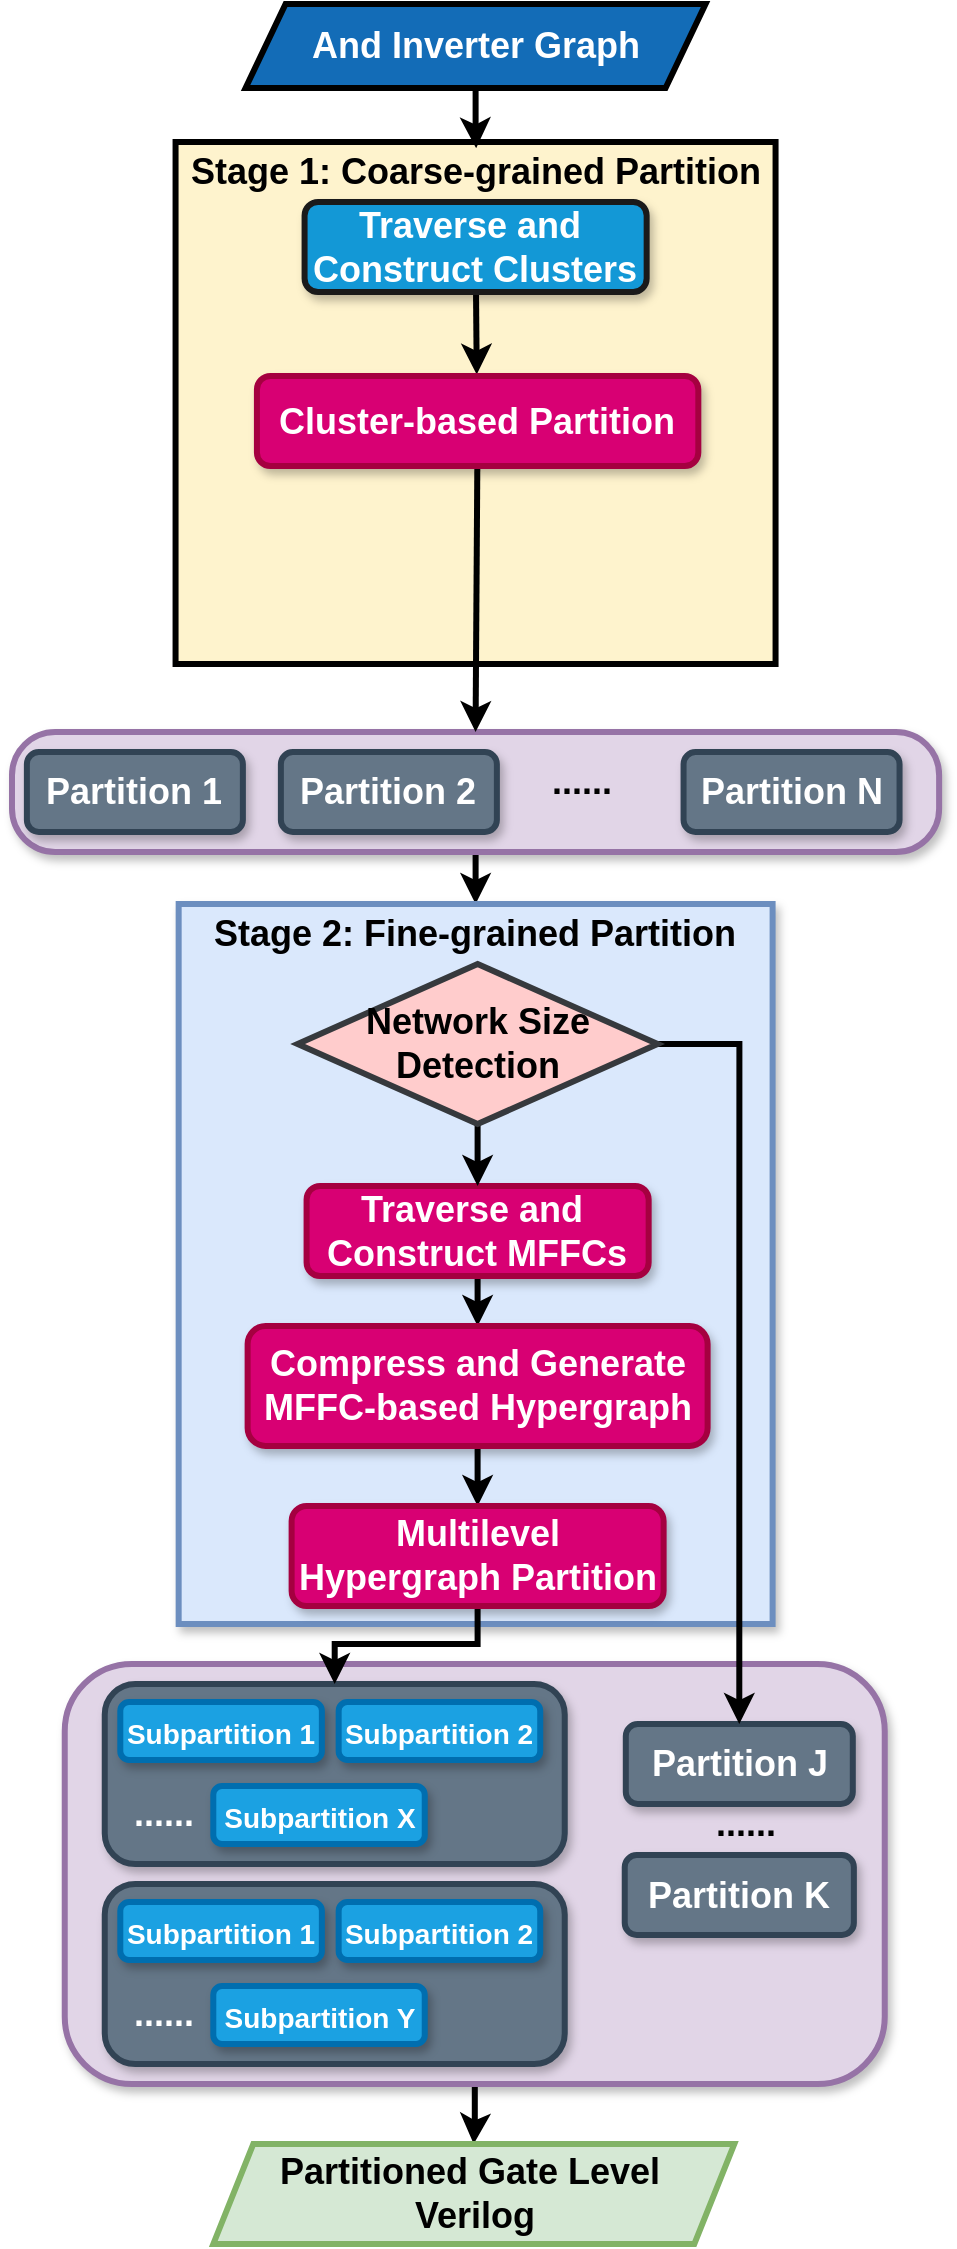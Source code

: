 <mxfile version="25.0.3">
  <diagram name="第 1 页" id="j_07Ym5FIF2X4ZPxHcAr">
    <mxGraphModel dx="1336" dy="1566" grid="1" gridSize="10" guides="1" tooltips="1" connect="0" arrows="1" fold="1" page="1" pageScale="1" pageWidth="530" pageHeight="1130" math="0" shadow="0">
      <root>
        <mxCell id="0" />
        <mxCell id="1" parent="0" />
        <mxCell id="IHA92KQq_NijXk_jOCyx-48" style="edgeStyle=orthogonalEdgeStyle;rounded=0;orthogonalLoop=1;jettySize=auto;html=1;strokeWidth=3;" parent="1" source="IHA92KQq_NijXk_jOCyx-46" target="BfRxkR6zQDN4HbglDn2J-5" edge="1">
          <mxGeometry relative="1" as="geometry" />
        </mxCell>
        <mxCell id="IHA92KQq_NijXk_jOCyx-46" value="" style="rounded=1;whiteSpace=wrap;html=1;shadow=1;strokeWidth=3;fillColor=#e1d5e7;strokeColor=#9673a6;fontSize=18;arcSize=16;" parent="1" vertex="1">
          <mxGeometry x="-470.63" y="-296" width="410" height="210" as="geometry" />
        </mxCell>
        <mxCell id="RKz9n2dJhe-HLLSOtMHz-72" style="edgeStyle=orthogonalEdgeStyle;rounded=0;orthogonalLoop=1;jettySize=auto;html=1;entryX=0.5;entryY=0;entryDx=0;entryDy=0;fontStyle=1;fontSize=15;strokeWidth=3;" parent="1" edge="1">
          <mxGeometry relative="1" as="geometry">
            <mxPoint x="-259.793" y="514" as="sourcePoint" />
          </mxGeometry>
        </mxCell>
        <mxCell id="IHA92KQq_NijXk_jOCyx-16" style="edgeStyle=orthogonalEdgeStyle;rounded=0;orthogonalLoop=1;jettySize=auto;html=1;entryX=0.5;entryY=0;entryDx=0;entryDy=0;strokeWidth=3;" parent="1" source="7EjFisQ0ylx8nIiFaVZQ-102" target="xWjIhd71VnCCE1YYqo9q-8" edge="1">
          <mxGeometry relative="1" as="geometry" />
        </mxCell>
        <mxCell id="7EjFisQ0ylx8nIiFaVZQ-102" value="" style="rounded=1;whiteSpace=wrap;html=1;shadow=1;strokeWidth=3;fillColor=#e1d5e7;strokeColor=#9673a6;fontSize=18;arcSize=36;" parent="1" vertex="1">
          <mxGeometry x="-497.0" y="-762" width="463.56" height="60" as="geometry" />
        </mxCell>
        <mxCell id="7EjFisQ0ylx8nIiFaVZQ-103" value="&lt;font face=&quot;Helvetica&quot; style=&quot;font-size: 18px;&quot;&gt;Partition 1&lt;/font&gt;" style="rounded=1;whiteSpace=wrap;html=1;fillColor=#647687;strokeColor=#314354;fontStyle=1;fontSize=18;strokeWidth=3;shadow=1;fontColor=#ffffff;" parent="1" vertex="1">
          <mxGeometry x="-489.56" y="-752" width="108" height="40" as="geometry" />
        </mxCell>
        <mxCell id="7EjFisQ0ylx8nIiFaVZQ-106" value="&lt;font face=&quot;Helvetica&quot; style=&quot;font-size: 18px;&quot;&gt;......&lt;/font&gt;" style="text;html=1;strokeColor=none;fillColor=none;align=center;verticalAlign=middle;whiteSpace=wrap;rounded=0;fontStyle=1;fontSize=18;strokeWidth=3;" parent="1" vertex="1">
          <mxGeometry x="-241.56" y="-752" width="60" height="30" as="geometry" />
        </mxCell>
        <mxCell id="7EjFisQ0ylx8nIiFaVZQ-107" value="&lt;font face=&quot;Helvetica&quot; style=&quot;font-size: 18px;&quot;&gt;Partition N&lt;/font&gt;" style="rounded=1;whiteSpace=wrap;html=1;fillColor=#647687;strokeColor=#314354;fontStyle=1;fontSize=18;strokeWidth=3;shadow=1;fontColor=#ffffff;" parent="1" vertex="1">
          <mxGeometry x="-161.22" y="-752" width="108" height="40" as="geometry" />
        </mxCell>
        <mxCell id="7EjFisQ0ylx8nIiFaVZQ-108" value="&lt;font face=&quot;Helvetica&quot; style=&quot;font-size: 18px;&quot;&gt;Partition 2&lt;/font&gt;" style="rounded=1;whiteSpace=wrap;html=1;fillColor=#647687;strokeColor=#314354;fontStyle=1;fontSize=18;strokeWidth=3;shadow=1;fontColor=#ffffff;" parent="1" vertex="1">
          <mxGeometry x="-362.56" y="-752" width="108" height="40" as="geometry" />
        </mxCell>
        <mxCell id="7EjFisQ0ylx8nIiFaVZQ-117" value="" style="rounded=1;whiteSpace=wrap;html=1;shadow=1;strokeWidth=3;fillColor=#647687;strokeColor=#314354;fontSize=18;arcSize=17;fontColor=#ffffff;" parent="1" vertex="1">
          <mxGeometry x="-450.63" y="-286" width="230" height="90" as="geometry" />
        </mxCell>
        <mxCell id="7EjFisQ0ylx8nIiFaVZQ-118" value="&lt;font face=&quot;Helvetica&quot; style=&quot;font-size: 14px;&quot;&gt;Subpartition 1&lt;/font&gt;" style="rounded=1;whiteSpace=wrap;html=1;fontStyle=1;fontSize=18;strokeWidth=3;shadow=1;fillColor=#1ba1e2;strokeColor=#006EAF;fontColor=#ffffff;" parent="1" vertex="1">
          <mxGeometry x="-442.85" y="-277" width="100.78" height="29" as="geometry" />
        </mxCell>
        <mxCell id="7EjFisQ0ylx8nIiFaVZQ-122" value="&lt;font face=&quot;Helvetica&quot; style=&quot;font-size: 18px;&quot;&gt;Partition J&lt;/font&gt;" style="rounded=1;whiteSpace=wrap;html=1;fillColor=#647687;strokeColor=#314354;fontStyle=1;fontSize=18;strokeWidth=3;shadow=1;fontColor=#ffffff;" parent="1" vertex="1">
          <mxGeometry x="-190.1" y="-266" width="113.5" height="40" as="geometry" />
        </mxCell>
        <mxCell id="7EjFisQ0ylx8nIiFaVZQ-123" value="&lt;font face=&quot;Helvetica&quot; style=&quot;font-size: 18px;&quot;&gt;Partition K&lt;/font&gt;" style="rounded=1;whiteSpace=wrap;html=1;fillColor=#647687;strokeColor=#314354;fontStyle=1;fontSize=18;strokeWidth=3;shadow=1;fontColor=#ffffff;" parent="1" vertex="1">
          <mxGeometry x="-190.63" y="-200.5" width="114.56" height="40" as="geometry" />
        </mxCell>
        <mxCell id="7EjFisQ0ylx8nIiFaVZQ-124" value="&lt;font color=&quot;#ffffff&quot; face=&quot;Helvetica&quot; style=&quot;font-size: 18px;&quot;&gt;......&lt;/font&gt;" style="text;html=1;strokeColor=none;fillColor=none;align=center;verticalAlign=middle;whiteSpace=wrap;rounded=0;fontStyle=1;fontSize=18;strokeWidth=3;" parent="1" vertex="1">
          <mxGeometry x="-450.63" y="-236" width="60" height="30" as="geometry" />
        </mxCell>
        <mxCell id="xWjIhd71VnCCE1YYqo9q-8" value="" style="rounded=0;whiteSpace=wrap;html=1;strokeWidth=3;shadow=1;fillColor=#dae8fc;strokeColor=#6c8ebf;" parent="1" vertex="1">
          <mxGeometry x="-413.67" y="-676" width="296.97" height="360" as="geometry" />
        </mxCell>
        <mxCell id="xWjIhd71VnCCE1YYqo9q-9" value="&lt;b style=&quot;font-size: 18px;&quot;&gt;Stage 2:&amp;nbsp;&lt;/b&gt;&lt;span style=&quot;font-size: 18px;&quot;&gt;&lt;b&gt;Fine-grained Partition&lt;/b&gt;&lt;/span&gt;" style="text;html=1;align=center;verticalAlign=middle;whiteSpace=wrap;rounded=0;" parent="1" vertex="1">
          <mxGeometry x="-402.69" y="-676" width="275" height="30" as="geometry" />
        </mxCell>
        <mxCell id="xWjIhd71VnCCE1YYqo9q-13" style="edgeStyle=orthogonalEdgeStyle;rounded=0;orthogonalLoop=1;jettySize=auto;html=1;entryX=0.5;entryY=0;entryDx=0;entryDy=0;strokeWidth=3;" parent="1" source="xWjIhd71VnCCE1YYqo9q-10" target="xWjIhd71VnCCE1YYqo9q-12" edge="1">
          <mxGeometry relative="1" as="geometry" />
        </mxCell>
        <mxCell id="xWjIhd71VnCCE1YYqo9q-10" value="&lt;b style=&quot;&quot;&gt;&lt;font style=&quot;font-size: 18px;&quot;&gt;Traverse and&amp;nbsp; Construct MFFCs&lt;/font&gt;&lt;/b&gt;" style="rounded=1;whiteSpace=wrap;html=1;fillColor=#d80073;strokeColor=#A50040;strokeWidth=3;shadow=1;fontColor=#ffffff;" parent="1" vertex="1">
          <mxGeometry x="-349.71" y="-535" width="171.04" height="45" as="geometry" />
        </mxCell>
        <mxCell id="xWjIhd71VnCCE1YYqo9q-15" style="edgeStyle=orthogonalEdgeStyle;rounded=0;orthogonalLoop=1;jettySize=auto;html=1;entryX=0.5;entryY=0;entryDx=0;entryDy=0;strokeWidth=3;" parent="1" source="xWjIhd71VnCCE1YYqo9q-12" target="xWjIhd71VnCCE1YYqo9q-14" edge="1">
          <mxGeometry relative="1" as="geometry" />
        </mxCell>
        <mxCell id="xWjIhd71VnCCE1YYqo9q-12" value="&lt;b style=&quot;&quot;&gt;&lt;font style=&quot;font-size: 18px;&quot;&gt;Compress and Generate MFFC-based Hypergraph&lt;/font&gt;&lt;/b&gt;" style="rounded=1;whiteSpace=wrap;html=1;fillColor=#d80073;strokeColor=#A50040;strokeWidth=3;shadow=1;fontColor=#ffffff;" parent="1" vertex="1">
          <mxGeometry x="-379.19" y="-465" width="230" height="60" as="geometry" />
        </mxCell>
        <mxCell id="IHA92KQq_NijXk_jOCyx-24" style="edgeStyle=orthogonalEdgeStyle;rounded=0;orthogonalLoop=1;jettySize=auto;html=1;strokeWidth=3;" parent="1" source="xWjIhd71VnCCE1YYqo9q-14" target="7EjFisQ0ylx8nIiFaVZQ-117" edge="1">
          <mxGeometry relative="1" as="geometry">
            <Array as="points">
              <mxPoint x="-264.63" y="-306" />
              <mxPoint x="-335.63" y="-306" />
            </Array>
          </mxGeometry>
        </mxCell>
        <mxCell id="xWjIhd71VnCCE1YYqo9q-14" value="&lt;b style=&quot;&quot;&gt;&lt;font style=&quot;font-size: 18px;&quot;&gt;Multilevel Hypergraph Partition&lt;/font&gt;&lt;/b&gt;" style="rounded=1;whiteSpace=wrap;html=1;fillColor=#d80073;strokeColor=#A50040;strokeWidth=3;shadow=1;fontColor=#ffffff;" parent="1" vertex="1">
          <mxGeometry x="-357.19" y="-375" width="186" height="50" as="geometry" />
        </mxCell>
        <mxCell id="XvL0Aqur6_jCMQlNLn5S-1" value="" style="rounded=0;whiteSpace=wrap;html=1;strokeWidth=3;fillColor=#FEF3CD;strokeColor=#000000;" parent="1" vertex="1">
          <mxGeometry x="-415.22" y="-1057" width="300" height="261" as="geometry" />
        </mxCell>
        <mxCell id="BfRxkR6zQDN4HbglDn2J-4" value="&lt;span style=&quot;font-size: 18px; font-weight: 700;&quot;&gt;&lt;font color=&quot;#ffffff&quot;&gt;And Inverter Graph&lt;/font&gt;&lt;/span&gt;" style="shape=parallelogram;perimeter=parallelogramPerimeter;whiteSpace=wrap;html=1;fixedSize=1;fillColor=#136cb7;strokeColor=#000000;strokeWidth=3;" parent="1" vertex="1">
          <mxGeometry x="-380.22" y="-1126" width="230" height="42" as="geometry" />
        </mxCell>
        <mxCell id="BfRxkR6zQDN4HbglDn2J-5" value="&lt;span style=&quot;font-size: 18px; font-weight: 700;&quot;&gt;Partitioned Gate Level&amp;nbsp;&lt;/span&gt;&lt;div&gt;&lt;span style=&quot;font-size: 18px; font-weight: 700;&quot;&gt;Verilog&lt;/span&gt;&lt;/div&gt;" style="shape=parallelogram;perimeter=parallelogramPerimeter;whiteSpace=wrap;html=1;fixedSize=1;fillColor=#d5e8d4;strokeColor=#82b366;strokeWidth=3;" parent="1" vertex="1">
          <mxGeometry x="-396.35" y="-56" width="260.5" height="50" as="geometry" />
        </mxCell>
        <mxCell id="0tODEHoR0FGv6Y3S5fYB-1" value="&lt;br&gt;&lt;b style=&quot;forced-color-adjust: none; color: rgb(0, 0, 0); font-family: Helvetica; font-style: normal; font-variant-ligatures: normal; font-variant-caps: normal; letter-spacing: normal; orphans: 2; text-align: center; text-indent: 0px; text-transform: none; widows: 2; word-spacing: 0px; -webkit-text-stroke-width: 0px; white-space: normal; text-decoration-thickness: initial; text-decoration-style: initial; text-decoration-color: initial; font-size: 18px;&quot;&gt;Stage 1: Coarse-grained Partition&lt;/b&gt;&lt;div&gt;&lt;br/&gt;&lt;/div&gt;" style="text;html=1;align=center;verticalAlign=middle;whiteSpace=wrap;rounded=0;fillColor=none;" parent="1" vertex="1">
          <mxGeometry x="-430.19" y="-1057" width="330" height="30" as="geometry" />
        </mxCell>
        <mxCell id="IHA92KQq_NijXk_jOCyx-12" style="rounded=0;orthogonalLoop=1;jettySize=auto;html=1;entryX=0.498;entryY=-0.016;entryDx=0;entryDy=0;strokeWidth=3;entryPerimeter=0;" parent="1" source="0tODEHoR0FGv6Y3S5fYB-10" target="0tODEHoR0FGv6Y3S5fYB-11" edge="1">
          <mxGeometry relative="1" as="geometry">
            <mxPoint x="-265.22" y="-959.5" as="targetPoint" />
          </mxGeometry>
        </mxCell>
        <mxCell id="0tODEHoR0FGv6Y3S5fYB-10" value="&lt;b style=&quot;&quot;&gt;&lt;font style=&quot;font-size: 18px;&quot;&gt;Traverse and&amp;nbsp; Construct Clusters&lt;/font&gt;&lt;/b&gt;" style="rounded=1;whiteSpace=wrap;html=1;fillColor=#1398d6;strokeColor=#1A1A1A;strokeWidth=3;shadow=1;fontColor=#ffffff;" parent="1" vertex="1">
          <mxGeometry x="-350.71" y="-1027" width="171.04" height="45" as="geometry" />
        </mxCell>
        <mxCell id="IHA92KQq_NijXk_jOCyx-19" style="rounded=0;orthogonalLoop=1;jettySize=auto;html=1;entryX=0.5;entryY=0;entryDx=0;entryDy=0;strokeWidth=3;" parent="1" source="0tODEHoR0FGv6Y3S5fYB-11" target="7EjFisQ0ylx8nIiFaVZQ-102" edge="1">
          <mxGeometry relative="1" as="geometry" />
        </mxCell>
        <mxCell id="0tODEHoR0FGv6Y3S5fYB-11" value="&lt;b&gt;&lt;font style=&quot;font-size: 18px;&quot;&gt;Cluster-based&amp;nbsp;&lt;/font&gt;&lt;/b&gt;&lt;b style=&quot;&quot;&gt;&lt;font style=&quot;font-size: 18px;&quot;&gt;Partition&lt;/font&gt;&lt;/b&gt;" style="rounded=1;whiteSpace=wrap;html=1;fillColor=#d80073;strokeColor=#A50040;strokeWidth=3;shadow=1;fontColor=#ffffff;" parent="1" vertex="1">
          <mxGeometry x="-374.54" y="-940" width="220.7" height="45" as="geometry" />
        </mxCell>
        <mxCell id="IHA92KQq_NijXk_jOCyx-9" style="edgeStyle=orthogonalEdgeStyle;rounded=0;orthogonalLoop=1;jettySize=auto;html=1;entryX=0.501;entryY=0.012;entryDx=0;entryDy=0;entryPerimeter=0;strokeWidth=3;" parent="1" source="BfRxkR6zQDN4HbglDn2J-4" target="XvL0Aqur6_jCMQlNLn5S-1" edge="1">
          <mxGeometry relative="1" as="geometry" />
        </mxCell>
        <mxCell id="IHA92KQq_NijXk_jOCyx-23" style="edgeStyle=orthogonalEdgeStyle;rounded=0;orthogonalLoop=1;jettySize=auto;html=1;entryX=0.5;entryY=0;entryDx=0;entryDy=0;strokeWidth=3;" parent="1" source="IHA92KQq_NijXk_jOCyx-22" target="xWjIhd71VnCCE1YYqo9q-10" edge="1">
          <mxGeometry relative="1" as="geometry" />
        </mxCell>
        <mxCell id="IHA92KQq_NijXk_jOCyx-25" style="edgeStyle=orthogonalEdgeStyle;rounded=0;orthogonalLoop=1;jettySize=auto;html=1;strokeWidth=3;entryX=0.5;entryY=0;entryDx=0;entryDy=0;" parent="1" source="IHA92KQq_NijXk_jOCyx-22" target="7EjFisQ0ylx8nIiFaVZQ-122" edge="1">
          <mxGeometry relative="1" as="geometry">
            <mxPoint x="-130.63" y="-276" as="targetPoint" />
            <Array as="points">
              <mxPoint x="-133.63" y="-606" />
            </Array>
          </mxGeometry>
        </mxCell>
        <mxCell id="IHA92KQq_NijXk_jOCyx-22" value="&lt;font style=&quot;font-size: 18px;&quot;&gt;&lt;b&gt;Network Size&lt;/b&gt;&lt;/font&gt;&lt;div style=&quot;font-size: 18px;&quot;&gt;&lt;font style=&quot;font-size: 18px;&quot;&gt;&lt;b&gt;Detection&lt;/b&gt;&lt;/font&gt;&lt;/div&gt;" style="rhombus;whiteSpace=wrap;html=1;fillColor=#ffcccc;strokeColor=#36393d;strokeWidth=3;" parent="1" vertex="1">
          <mxGeometry x="-354.19" y="-646" width="180" height="80" as="geometry" />
        </mxCell>
        <mxCell id="IHA92KQq_NijXk_jOCyx-34" value="&lt;font face=&quot;Helvetica&quot; style=&quot;font-size: 14px;&quot;&gt;Subpartition 2&lt;/font&gt;" style="rounded=1;whiteSpace=wrap;html=1;fillColor=#1ba1e2;strokeColor=#006EAF;fontStyle=1;fontSize=18;strokeWidth=3;shadow=1;fontColor=#ffffff;" parent="1" vertex="1">
          <mxGeometry x="-333.67" y="-277" width="100.78" height="29" as="geometry" />
        </mxCell>
        <mxCell id="IHA92KQq_NijXk_jOCyx-35" value="&lt;font face=&quot;Helvetica&quot; style=&quot;font-size: 14px;&quot;&gt;Subpartition X&lt;/font&gt;" style="rounded=1;whiteSpace=wrap;html=1;fillColor=#1ba1e2;strokeColor=#006EAF;fontStyle=1;fontSize=18;strokeWidth=3;shadow=1;fontColor=#ffffff;" parent="1" vertex="1">
          <mxGeometry x="-396.35" y="-235" width="105.72" height="29" as="geometry" />
        </mxCell>
        <mxCell id="IHA92KQq_NijXk_jOCyx-41" value="" style="rounded=1;whiteSpace=wrap;html=1;shadow=1;strokeWidth=3;fillColor=#647687;strokeColor=#314354;fontSize=18;arcSize=17;fontColor=#ffffff;" parent="1" vertex="1">
          <mxGeometry x="-450.63" y="-186" width="230" height="90" as="geometry" />
        </mxCell>
        <mxCell id="IHA92KQq_NijXk_jOCyx-42" value="&lt;font face=&quot;Helvetica&quot; style=&quot;font-size: 14px;&quot;&gt;Subpartition 1&lt;/font&gt;" style="rounded=1;whiteSpace=wrap;html=1;fillColor=#1ba1e2;strokeColor=#006EAF;fontStyle=1;fontSize=18;strokeWidth=3;shadow=1;fontColor=#ffffff;" parent="1" vertex="1">
          <mxGeometry x="-442.85" y="-177" width="100.78" height="29" as="geometry" />
        </mxCell>
        <mxCell id="IHA92KQq_NijXk_jOCyx-43" value="&lt;font color=&quot;#ffffff&quot; face=&quot;Helvetica&quot; style=&quot;font-size: 18px;&quot;&gt;......&lt;/font&gt;" style="text;html=1;strokeColor=none;fillColor=none;align=center;verticalAlign=middle;whiteSpace=wrap;rounded=0;fontStyle=1;fontSize=18;strokeWidth=3;" parent="1" vertex="1">
          <mxGeometry x="-450.63" y="-136" width="60" height="30" as="geometry" />
        </mxCell>
        <mxCell id="IHA92KQq_NijXk_jOCyx-44" value="&lt;font face=&quot;Helvetica&quot; style=&quot;font-size: 14px;&quot;&gt;Subpartition 2&lt;/font&gt;" style="rounded=1;whiteSpace=wrap;html=1;fillColor=#1ba1e2;strokeColor=#006EAF;fontStyle=1;fontSize=18;strokeWidth=3;shadow=1;fontColor=#ffffff;" parent="1" vertex="1">
          <mxGeometry x="-333.67" y="-177" width="100.78" height="29" as="geometry" />
        </mxCell>
        <mxCell id="IHA92KQq_NijXk_jOCyx-45" value="&lt;font face=&quot;Helvetica&quot; style=&quot;font-size: 14px;&quot;&gt;Subpartition Y&lt;/font&gt;" style="rounded=1;whiteSpace=wrap;html=1;fillColor=#1ba1e2;strokeColor=#006EAF;fontStyle=1;fontSize=18;strokeWidth=3;shadow=1;fontColor=#ffffff;" parent="1" vertex="1">
          <mxGeometry x="-396.35" y="-135" width="105.72" height="29" as="geometry" />
        </mxCell>
        <mxCell id="IHA92KQq_NijXk_jOCyx-47" value="&lt;font face=&quot;Helvetica&quot; style=&quot;font-size: 18px;&quot;&gt;......&lt;/font&gt;" style="text;html=1;strokeColor=none;fillColor=none;align=center;verticalAlign=middle;whiteSpace=wrap;rounded=0;fontStyle=1;fontSize=18;strokeWidth=3;" parent="1" vertex="1">
          <mxGeometry x="-160.19" y="-231.5" width="60" height="30" as="geometry" />
        </mxCell>
      </root>
    </mxGraphModel>
  </diagram>
</mxfile>
